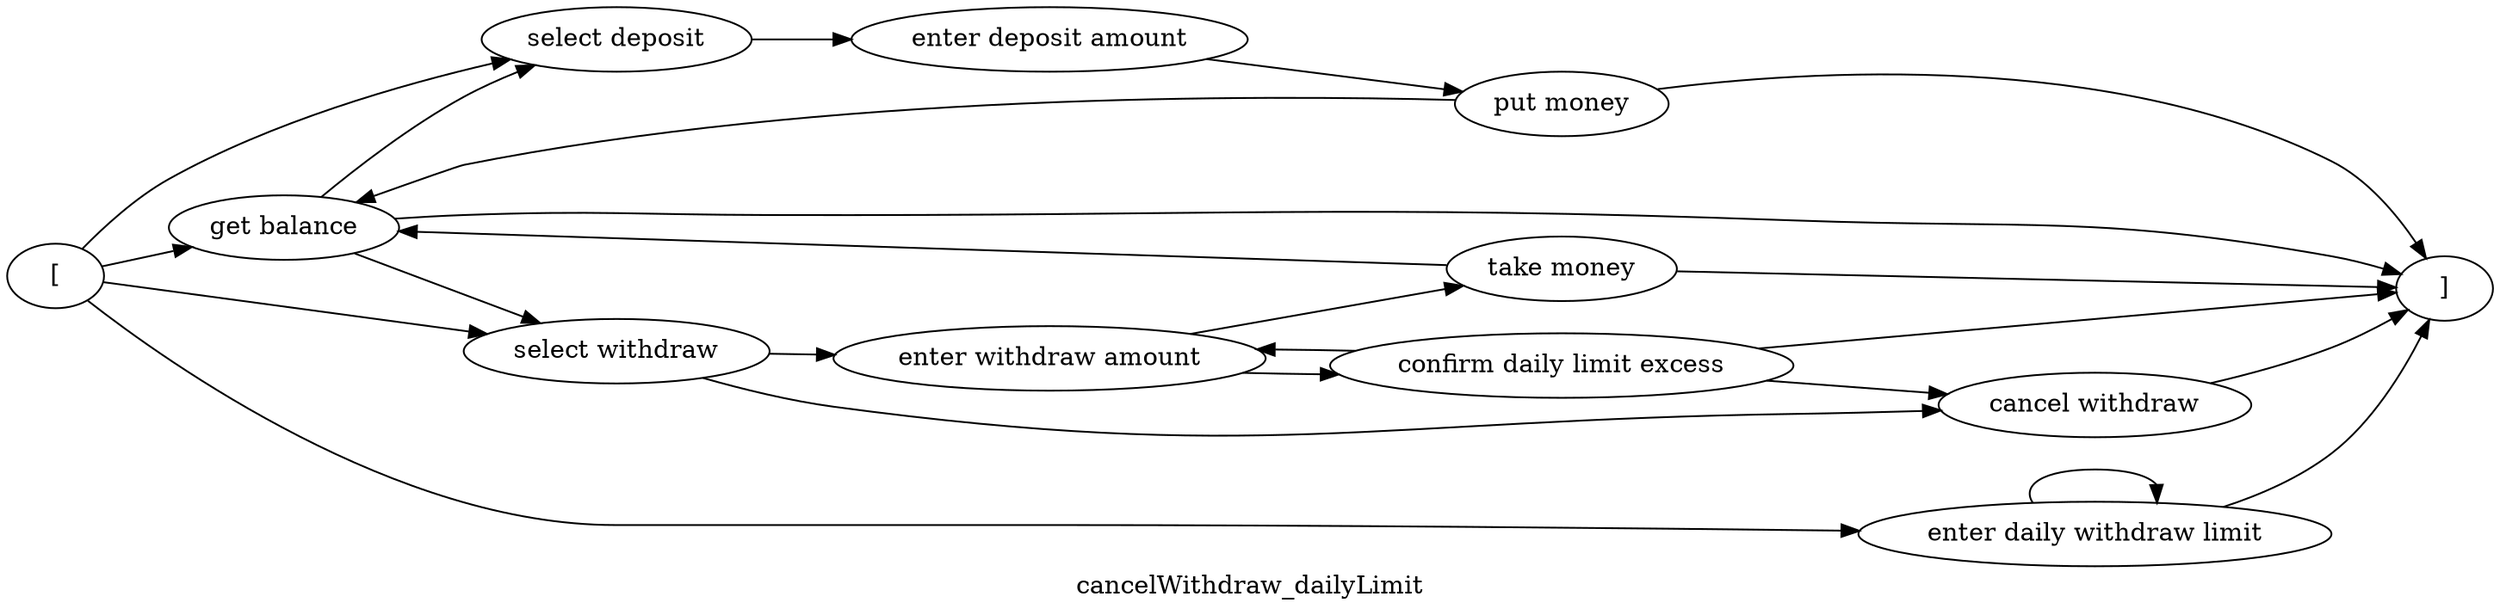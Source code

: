 digraph G {
rankdir = LR
label = "cancelWithdraw_dailyLimit";
esg9_vertex2 -> esg9_vertex1;
esg9_vertex0 -> esg9_vertex2;
esg9_vertex2 -> esg9_vertex3;
esg9_vertex0 -> esg9_vertex3;
esg9_vertex3 -> esg9_vertex4;
esg9_vertex4 -> esg9_vertex5;
esg9_vertex5 -> esg9_vertex1;
esg9_vertex5 -> esg9_vertex2;
esg9_vertex2 -> esg9_vertex6;
esg9_vertex0 -> esg9_vertex6;
esg9_vertex6 -> esg9_vertex7;
esg9_vertex7 -> esg9_vertex8;
esg9_vertex8 -> esg9_vertex1;
esg9_vertex8 -> esg9_vertex2;
esg9_vertex6 -> esg9_vertex9;
esg9_vertex9 -> esg9_vertex1;
esg9_vertex7 -> esg9_vertex10;
esg9_vertex10 -> esg9_vertex9;
esg9_vertex10 -> esg9_vertex7;
esg9_vertex0 -> esg9_vertex11;
esg9_vertex11 -> esg9_vertex1;
esg9_vertex11 -> esg9_vertex11;
esg9_vertex10 -> esg9_vertex1;
esg9_vertex2 [label = "get balance"]
esg9_vertex1 [label = "]"]
esg9_vertex0 [label = "["]
esg9_vertex3 [label = "select deposit"]
esg9_vertex4 [label = "enter deposit amount"]
esg9_vertex5 [label = "put money"]
esg9_vertex6 [label = "select withdraw"]
esg9_vertex7 [label = "enter withdraw amount"]
esg9_vertex8 [label = "take money"]
esg9_vertex9 [label = "cancel withdraw"]
esg9_vertex10 [label = "confirm daily limit excess"]
esg9_vertex11 [label = "enter daily withdraw limit"]
}
